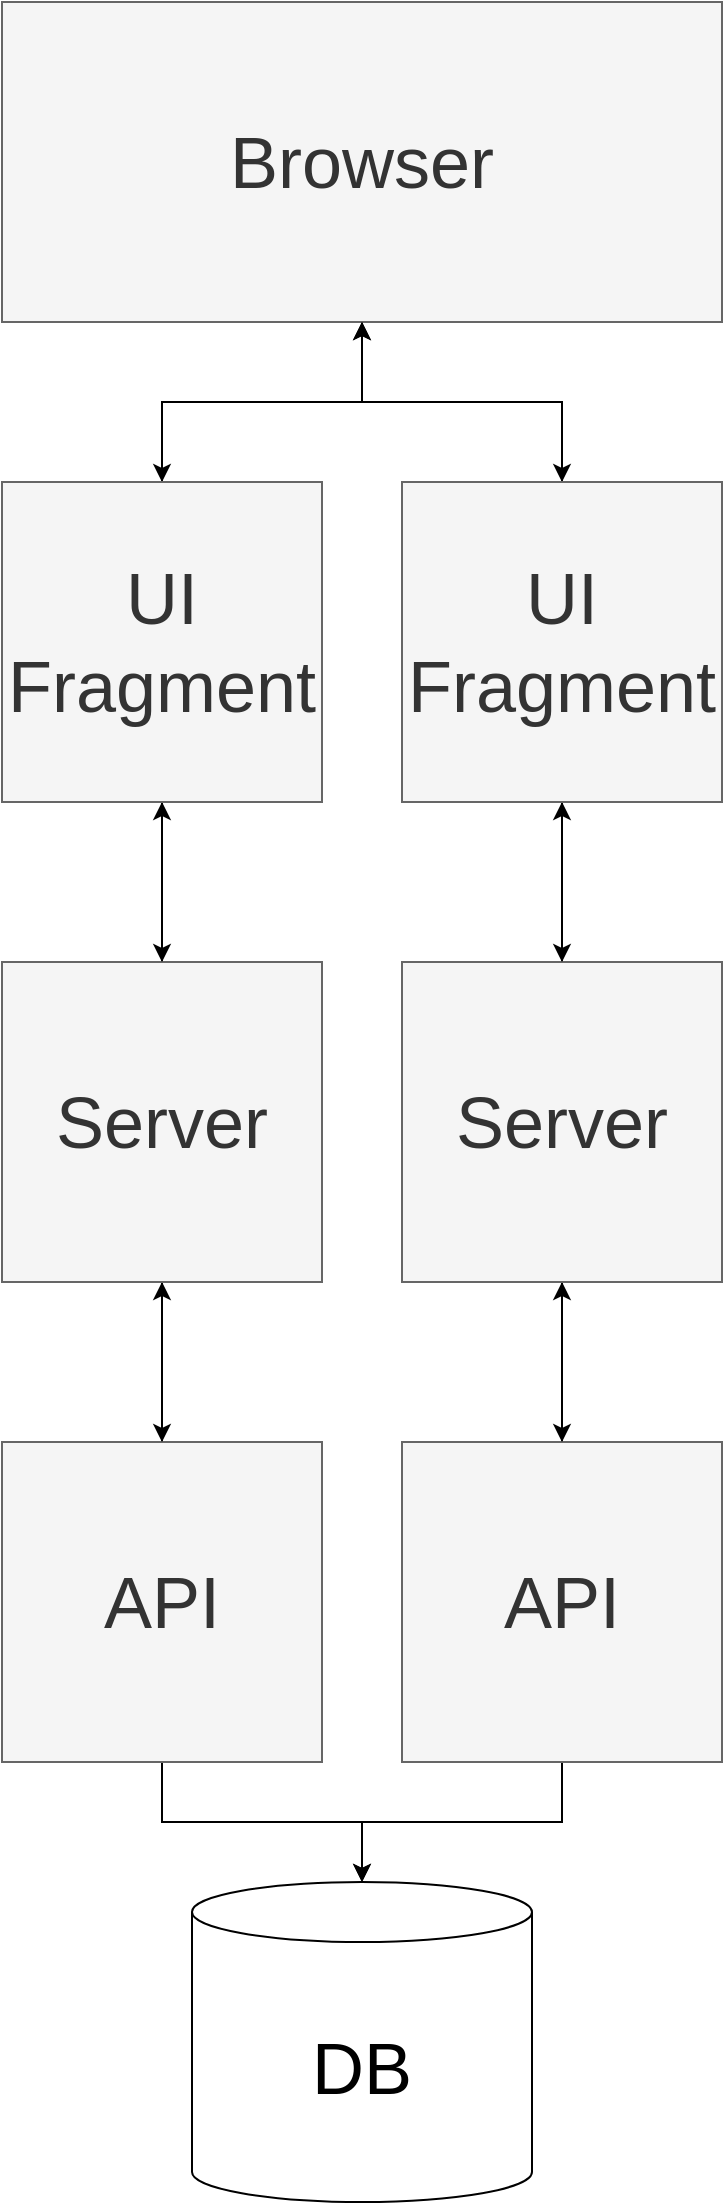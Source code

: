 <mxfile>
    <diagram id="LNP9S4-BVpzVc-00VTwb" name="Page-1">
        <mxGraphModel dx="1315" dy="878" grid="1" gridSize="10" guides="1" tooltips="1" connect="1" arrows="1" fold="1" page="1" pageScale="1" pageWidth="850" pageHeight="1100" math="0" shadow="0">
            <root>
                <mxCell id="0"/>
                <mxCell id="1" parent="0"/>
                <mxCell id="177" style="edgeStyle=orthogonalEdgeStyle;rounded=0;orthogonalLoop=1;jettySize=auto;html=1;exitX=0.5;exitY=1;exitDx=0;exitDy=0;" edge="1" parent="1" source="163" target="174">
                    <mxGeometry relative="1" as="geometry"/>
                </mxCell>
                <mxCell id="178" style="edgeStyle=orthogonalEdgeStyle;rounded=0;orthogonalLoop=1;jettySize=auto;html=1;" edge="1" parent="1" source="163" target="176">
                    <mxGeometry relative="1" as="geometry"/>
                </mxCell>
                <mxCell id="163" value="&lt;font style=&quot;font-size: 36px&quot;&gt;Browser&lt;/font&gt;" style="rounded=0;whiteSpace=wrap;html=1;shadow=0;sketch=0;fillColor=#f5f5f5;strokeColor=#666666;fontColor=#333333;" vertex="1" parent="1">
                    <mxGeometry width="360" height="160" as="geometry"/>
                </mxCell>
                <mxCell id="184" style="edgeStyle=orthogonalEdgeStyle;rounded=0;orthogonalLoop=1;jettySize=auto;html=1;" edge="1" parent="1" source="170" target="173">
                    <mxGeometry relative="1" as="geometry"/>
                </mxCell>
                <mxCell id="194" style="edgeStyle=orthogonalEdgeStyle;rounded=0;orthogonalLoop=1;jettySize=auto;html=1;" edge="1" parent="1" source="170" target="190">
                    <mxGeometry relative="1" as="geometry"/>
                </mxCell>
                <mxCell id="170" value="&lt;font style=&quot;font-size: 36px&quot;&gt;API&lt;/font&gt;" style="rounded=0;whiteSpace=wrap;html=1;shadow=0;sketch=0;fillColor=#f5f5f5;strokeColor=#666666;fontColor=#333333;" vertex="1" parent="1">
                    <mxGeometry y="720" width="160" height="160" as="geometry"/>
                </mxCell>
                <mxCell id="185" style="edgeStyle=orthogonalEdgeStyle;rounded=0;orthogonalLoop=1;jettySize=auto;html=1;" edge="1" parent="1" source="172" target="175">
                    <mxGeometry relative="1" as="geometry"/>
                </mxCell>
                <mxCell id="193" style="edgeStyle=orthogonalEdgeStyle;rounded=0;orthogonalLoop=1;jettySize=auto;html=1;" edge="1" parent="1" source="172" target="190">
                    <mxGeometry relative="1" as="geometry"/>
                </mxCell>
                <mxCell id="172" value="&lt;font style=&quot;font-size: 36px&quot;&gt;API&lt;/font&gt;" style="rounded=0;whiteSpace=wrap;html=1;shadow=0;sketch=0;fillColor=#f5f5f5;strokeColor=#666666;fontColor=#333333;" vertex="1" parent="1">
                    <mxGeometry x="200" y="720" width="160" height="160" as="geometry"/>
                </mxCell>
                <mxCell id="180" style="edgeStyle=orthogonalEdgeStyle;rounded=0;orthogonalLoop=1;jettySize=auto;html=1;" edge="1" parent="1" source="173" target="170">
                    <mxGeometry relative="1" as="geometry"/>
                </mxCell>
                <mxCell id="183" style="edgeStyle=orthogonalEdgeStyle;rounded=0;orthogonalLoop=1;jettySize=auto;html=1;" edge="1" parent="1" source="173" target="174">
                    <mxGeometry relative="1" as="geometry"/>
                </mxCell>
                <mxCell id="173" value="&lt;font style=&quot;font-size: 36px&quot;&gt;Server&lt;/font&gt;" style="rounded=0;whiteSpace=wrap;html=1;shadow=0;sketch=0;fillColor=#f5f5f5;strokeColor=#666666;fontColor=#333333;" vertex="1" parent="1">
                    <mxGeometry y="480" width="160" height="160" as="geometry"/>
                </mxCell>
                <mxCell id="179" style="edgeStyle=orthogonalEdgeStyle;rounded=0;orthogonalLoop=1;jettySize=auto;html=1;" edge="1" parent="1" source="174" target="173">
                    <mxGeometry relative="1" as="geometry"/>
                </mxCell>
                <mxCell id="188" style="edgeStyle=orthogonalEdgeStyle;rounded=0;orthogonalLoop=1;jettySize=auto;html=1;" edge="1" parent="1" source="174" target="163">
                    <mxGeometry relative="1" as="geometry"/>
                </mxCell>
                <mxCell id="174" value="&lt;font style=&quot;font-size: 36px&quot;&gt;UI&lt;br&gt;Fragment&lt;br&gt;&lt;/font&gt;" style="rounded=0;whiteSpace=wrap;html=1;shadow=0;sketch=0;fillColor=#f5f5f5;strokeColor=#666666;fontColor=#333333;" vertex="1" parent="1">
                    <mxGeometry y="240" width="160" height="160" as="geometry"/>
                </mxCell>
                <mxCell id="181" style="edgeStyle=orthogonalEdgeStyle;rounded=0;orthogonalLoop=1;jettySize=auto;html=1;" edge="1" parent="1" source="175" target="172">
                    <mxGeometry relative="1" as="geometry"/>
                </mxCell>
                <mxCell id="187" style="edgeStyle=orthogonalEdgeStyle;rounded=0;orthogonalLoop=1;jettySize=auto;html=1;" edge="1" parent="1" source="175" target="176">
                    <mxGeometry relative="1" as="geometry"/>
                </mxCell>
                <mxCell id="175" value="&lt;font style=&quot;font-size: 36px&quot;&gt;Server&lt;/font&gt;" style="rounded=0;whiteSpace=wrap;html=1;shadow=0;sketch=0;fillColor=#f5f5f5;strokeColor=#666666;fontColor=#333333;" vertex="1" parent="1">
                    <mxGeometry x="200" y="480" width="160" height="160" as="geometry"/>
                </mxCell>
                <mxCell id="182" style="edgeStyle=orthogonalEdgeStyle;rounded=0;orthogonalLoop=1;jettySize=auto;html=1;" edge="1" parent="1" source="176" target="175">
                    <mxGeometry relative="1" as="geometry"/>
                </mxCell>
                <mxCell id="189" style="edgeStyle=orthogonalEdgeStyle;rounded=0;orthogonalLoop=1;jettySize=auto;html=1;" edge="1" parent="1" source="176" target="163">
                    <mxGeometry relative="1" as="geometry"/>
                </mxCell>
                <mxCell id="176" value="&lt;font style=&quot;font-size: 36px&quot;&gt;UI&lt;br&gt;Fragment&lt;br&gt;&lt;/font&gt;" style="rounded=0;whiteSpace=wrap;html=1;shadow=0;sketch=0;fillColor=#f5f5f5;strokeColor=#666666;fontColor=#333333;" vertex="1" parent="1">
                    <mxGeometry x="200" y="240" width="160" height="160" as="geometry"/>
                </mxCell>
                <mxCell id="190" value="&lt;font style=&quot;font-size: 36px&quot;&gt;DB&lt;/font&gt;" style="shape=cylinder3;whiteSpace=wrap;html=1;boundedLbl=1;backgroundOutline=1;size=15;" vertex="1" parent="1">
                    <mxGeometry x="95" y="940" width="170" height="160" as="geometry"/>
                </mxCell>
            </root>
        </mxGraphModel>
    </diagram>
</mxfile>